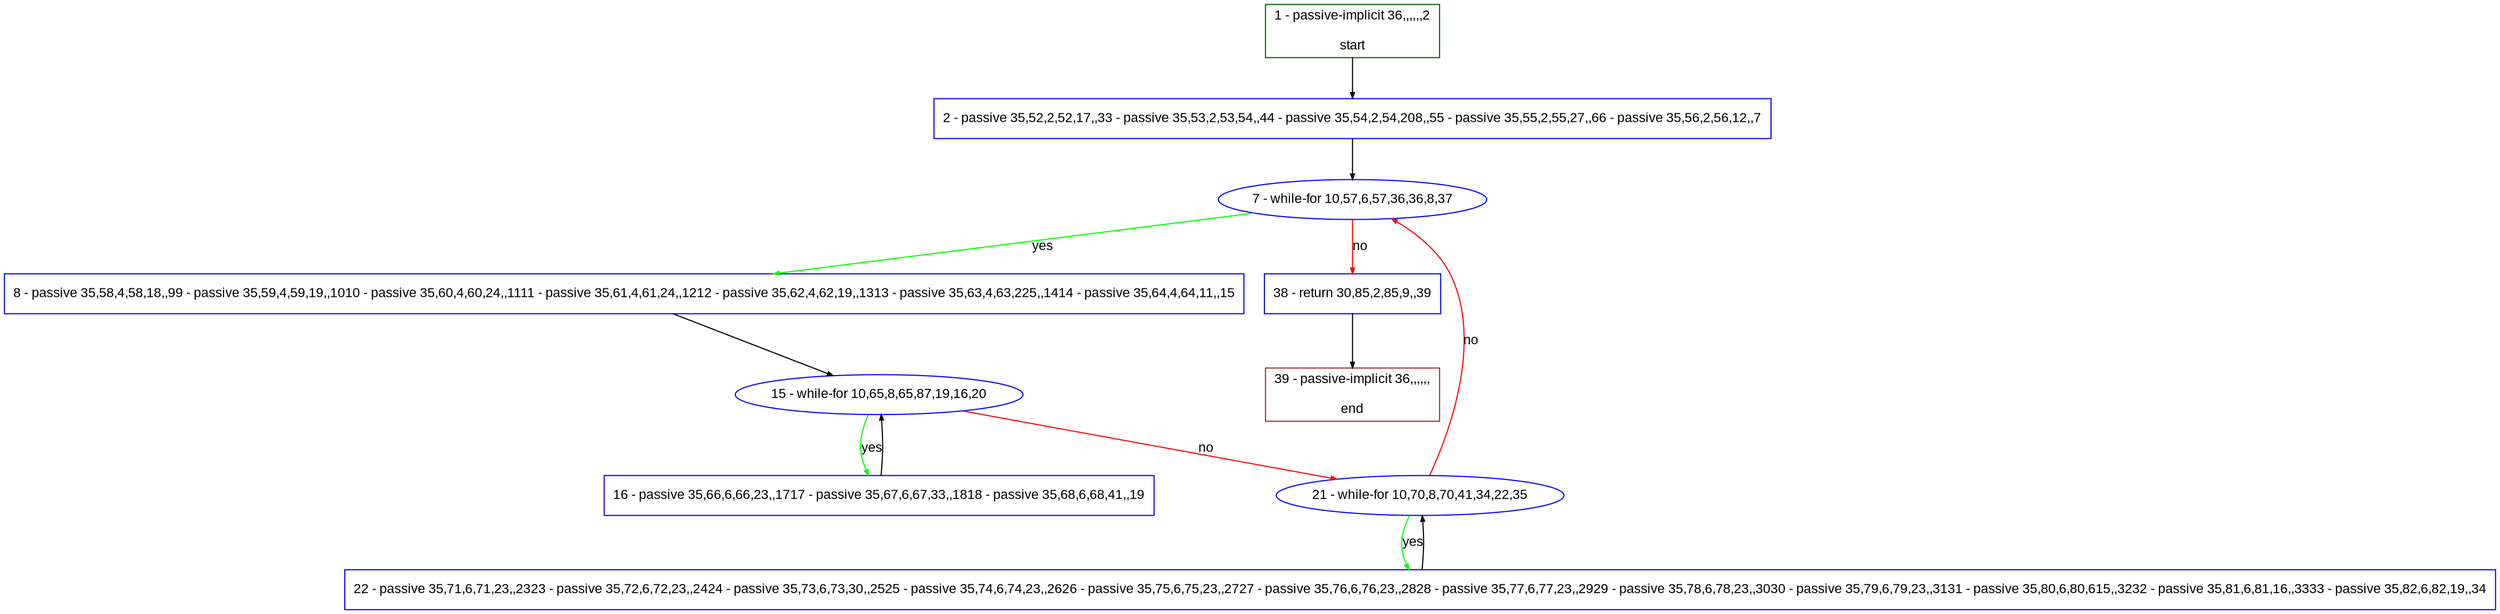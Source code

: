digraph "" {
  graph [pack="true", label="", fontsize="12", packmode="clust", fontname="Arial", fillcolor="#FFFFCC", bgcolor="white", style="rounded,filled", compound="true"];
  node [node_initialized="no", label="", color="grey", fontsize="12", fillcolor="white", fontname="Arial", style="filled", shape="rectangle", compound="true", fixedsize="false"];
  edge [fontcolor="black", arrowhead="normal", arrowtail="none", arrowsize="0.5", ltail="", label="", color="black", fontsize="12", lhead="", fontname="Arial", dir="forward", compound="true"];
  __N1 [label="2 - passive 35,52,2,52,17,,33 - passive 35,53,2,53,54,,44 - passive 35,54,2,54,208,,55 - passive 35,55,2,55,27,,66 - passive 35,56,2,56,12,,7", color="#0000ff", fillcolor="#ffffff", style="filled", shape="box"];
  __N2 [label="1 - passive-implicit 36,,,,,,2\n\nstart", color="#006400", fillcolor="#ffffff", style="filled", shape="box"];
  __N3 [label="7 - while-for 10,57,6,57,36,36,8,37", color="#0000ff", fillcolor="#ffffff", style="filled", shape="oval"];
  __N4 [label="8 - passive 35,58,4,58,18,,99 - passive 35,59,4,59,19,,1010 - passive 35,60,4,60,24,,1111 - passive 35,61,4,61,24,,1212 - passive 35,62,4,62,19,,1313 - passive 35,63,4,63,225,,1414 - passive 35,64,4,64,11,,15", color="#0000ff", fillcolor="#ffffff", style="filled", shape="box"];
  __N5 [label="38 - return 30,85,2,85,9,,39", color="#0000ff", fillcolor="#ffffff", style="filled", shape="box"];
  __N6 [label="15 - while-for 10,65,8,65,87,19,16,20", color="#0000ff", fillcolor="#ffffff", style="filled", shape="oval"];
  __N7 [label="16 - passive 35,66,6,66,23,,1717 - passive 35,67,6,67,33,,1818 - passive 35,68,6,68,41,,19", color="#0000ff", fillcolor="#ffffff", style="filled", shape="box"];
  __N8 [label="21 - while-for 10,70,8,70,41,34,22,35", color="#0000ff", fillcolor="#ffffff", style="filled", shape="oval"];
  __N9 [label="22 - passive 35,71,6,71,23,,2323 - passive 35,72,6,72,23,,2424 - passive 35,73,6,73,30,,2525 - passive 35,74,6,74,23,,2626 - passive 35,75,6,75,23,,2727 - passive 35,76,6,76,23,,2828 - passive 35,77,6,77,23,,2929 - passive 35,78,6,78,23,,3030 - passive 35,79,6,79,23,,3131 - passive 35,80,6,80,615,,3232 - passive 35,81,6,81,16,,3333 - passive 35,82,6,82,19,,34", color="#0000ff", fillcolor="#ffffff", style="filled", shape="box"];
  __N10 [label="39 - passive-implicit 36,,,,,,\n\nend", color="#a52a2a", fillcolor="#ffffff", style="filled", shape="box"];
  __N2 -> __N1 [arrowhead="normal", arrowtail="none", color="#000000", label="", dir="forward"];
  __N1 -> __N3 [arrowhead="normal", arrowtail="none", color="#000000", label="", dir="forward"];
  __N3 -> __N4 [arrowhead="normal", arrowtail="none", color="#00ff00", label="yes", dir="forward"];
  __N3 -> __N5 [arrowhead="normal", arrowtail="none", color="#ff0000", label="no", dir="forward"];
  __N4 -> __N6 [arrowhead="normal", arrowtail="none", color="#000000", label="", dir="forward"];
  __N6 -> __N7 [arrowhead="normal", arrowtail="none", color="#00ff00", label="yes", dir="forward"];
  __N7 -> __N6 [arrowhead="normal", arrowtail="none", color="#000000", label="", dir="forward"];
  __N6 -> __N8 [arrowhead="normal", arrowtail="none", color="#ff0000", label="no", dir="forward"];
  __N8 -> __N3 [arrowhead="normal", arrowtail="none", color="#ff0000", label="no", dir="forward"];
  __N8 -> __N9 [arrowhead="normal", arrowtail="none", color="#00ff00", label="yes", dir="forward"];
  __N9 -> __N8 [arrowhead="normal", arrowtail="none", color="#000000", label="", dir="forward"];
  __N5 -> __N10 [arrowhead="normal", arrowtail="none", color="#000000", label="", dir="forward"];
}
